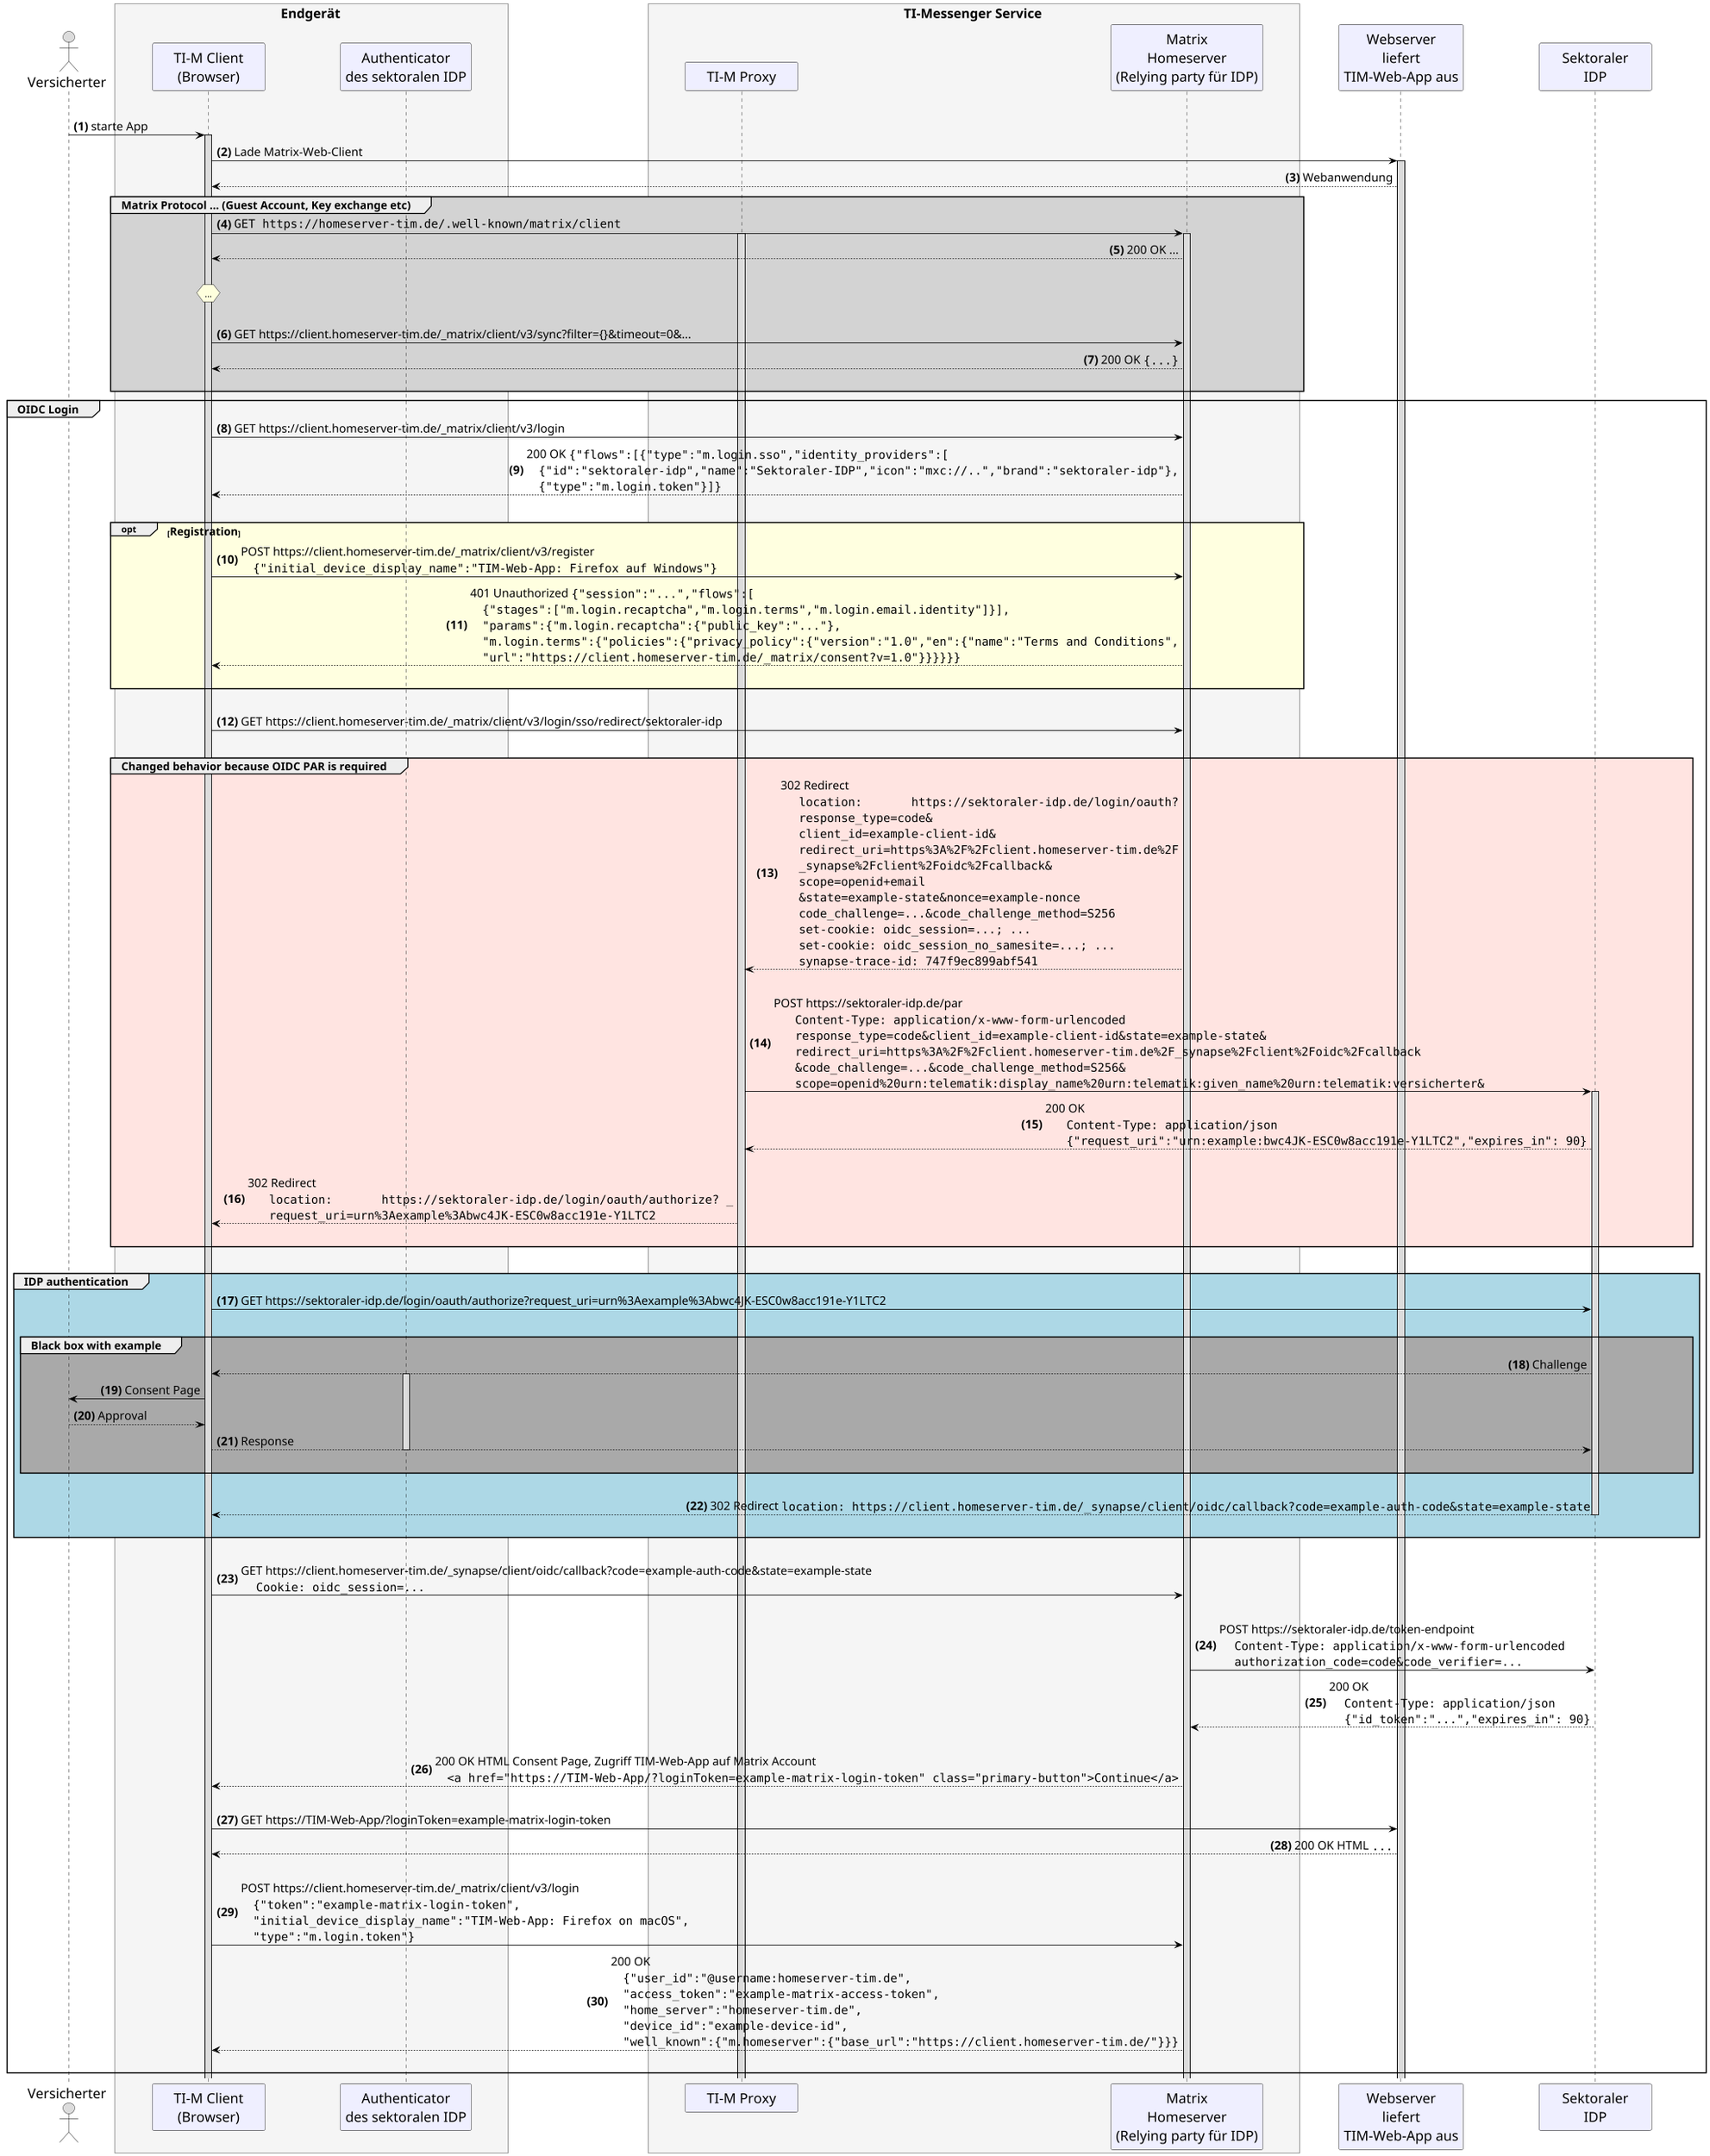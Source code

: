@startuml "TI-Messenger_OIDC_Login"
skinparam sequenceMessageAlign direction
skinparam WrapWidth 300
skinparam minClassWidth 150
skinparam BoxPadding 1
skinparam ParticipantPadding 50
skinparam sequenceReferenceHeaderBackgroundColor palegreen
scale max 2048 width

skinparam sequence {
ArrowColor black
ArrowFontSize 17
ActorBorderColor black
LifeLineBorderColor black
LifeLineBackgroundColor Gainsboro

ParticipantBorderColor Motivation
ParticipantBackgroundColor Motivation
ParticipantFontSize 20
ParticipantFontColor black
ParticipantBorderColor Black
ParticipantBackgroundColor MOTIVATION

ActorBackgroundColor Gainsboro
ActorFontColor black
ActorFontSize 20
}

autonumber "<b>(0)"

actor us as "Versicherter"
box <size:19>Endgerät</size> #WhiteSmoke
  participant app as "TI-M Client\n(Browser)"
  participant au as "Authenticator\ndes sektoralen IDP"
end box
box <size:19>TI-Messenger Service</size> #WhiteSmoke
  participant pr as "TI-M Proxy"
  participant hs as "Matrix\nHomeserver\n(Relying party für IDP)"
end box
participant mc as "Webserver\nliefert\nTIM-Web-App aus"
participant idp as "Sektoraler\nIDP"

|||

us -> app: starte App

activate app
  app -> mc: Lade Matrix-Web-Client
  activate mc
  mc --> app: Webanwendung
  group #LightGray <size:16>Matrix Protocol ... (Guest Account, Key exchange etc)</size>
    app -> hs:""GET https://homeserver-tim.de/.well-known/matrix/client""
    activate hs
    activate pr
    hs --> app: 200 OK ...
    |||
    hnote over app : ...
    |||
    app -> hs: GET https://client.homeserver-tim.de/_matrix/client/v3/sync?filter={}&timeout=0&...
    hs --> app: 200 OK ""{...}""
    |||
  end 'group
  group <size:16>OIDC Login</size>
    app -> hs: GET https://client.homeserver-tim.de/_matrix/client/v3/login
    hs --> app: 200 OK ""{"flows":[{"type":"m.login.sso","identity_providers":[""\n\
    ""{"id":"sektoraler-idp","name":"Sektoraler-IDP","icon":"mxc://..","brand":"sektoraler-idp"},""\n\
    ""{"type":"m.login.token"}]}""
    |||
    opt #LightYellow <size:16>Registration</size>
    app -> hs: POST https://client.homeserver-tim.de/_matrix/client/v3/register\n\
    ""{"initial_device_display_name":"TIM-Web-App: Firefox auf Windows"}""
    hs --> app: 401 Unauthorized ""{"session":"...","flows":[""\n\
    ""{"stages":["m.login.recaptcha","m.login.terms","m.login.email.identity"]}],""\n\
    """params":{"m.login.recaptcha":{"public_key":"..."},""\n\
    """m.login.terms":{"policies":{"privacy_policy":{"version":"1.0","en":{"name":"Terms and Conditions",""\n\
    """url":"https://client.homeserver-tim.de/_matrix/consent?v=1.0"}}}}}}""
    |||
    end 'opt
    |||
    app -> hs: GET https://client.homeserver-tim.de/_matrix/client/v3/login/sso/redirect/sektoraler-idp
    |||
    group #MistyRose <size:16>Changed behavior because OIDC PAR is required</size>
      hs --> pr: 302 Redirect\n\
      ""location:	https://sektoraler-idp.de/login/oauth?""\n\
      ""response_type=code&""\n\
      ""client_id=example-client-id&""\n\
      ""redirect_uri=https%3A%2F%2Fclient.homeserver-tim.de%2F""\n\
      ""_synapse%2Fclient%2Foidc%2Fcallback&""\n\
      ""scope=openid+email""\n\
      ""&state=example-state&nonce=example-nonce""\n\
      ""code_challenge=...&code_challenge_method=S256""\n\
      ""set-cookie: oidc_session=...; ...""\n\
      ""set-cookie: oidc_session_no_samesite=...; ...""\n\
      ""synapse-trace-id: 747f9ec899abf541""
      |||
      pr -> idp: POST https://sektoraler-idp.de/par\n\
       ""Content-Type: application/x-www-form-urlencoded""\n\
       ""response_type=code&client_id=example-client-id&state=example-state&""\n\
       ""redirect_uri=https%3A%2F%2Fclient.homeserver-tim.de%2F_synapse%2Fclient%2Foidc%2Fcallback""\n\
       ""&code_challenge=...&code_challenge_method=S256&""\n\
       ""scope=openid%20urn:telematik:display_name%20urn:telematik:given_name%20urn:telematik:versicherter&""
      activate idp
      idp --> pr: 200 OK\n\
       ""Content-Type: application/json""\n\
       ""{"request_uri":"urn:example:bwc4JK-ESC0w8acc191e-Y1LTC2","expires_in": 90}""
      |||
      pr --> app: 302 Redirect\n\
       ""location:	https://sektoraler-idp.de/login/oauth/authorize? _""\n\
       ""request_uri=urn%3Aexample%3Abwc4JK-ESC0w8acc191e-Y1LTC2""
      |||
    end 'group
    |||
    group #LightBlue <size:16>IDP authentication</size>
      app -> idp: GET	https://sektoraler-idp.de/login/oauth/authorize?request_uri=urn%3Aexample%3Abwc4JK-ESC0w8acc191e-Y1LTC2
      |||
      group #DarkGray <size:16>Black box with example</size>
        idp --> app: Challenge
        activate au
        app -> us: Consent Page
        us --> app: Approval
        app --> idp: Response
      deactivate au
      |||
      end 'group
      |||
      idp --> app: 302 Redirect ""location: https://client.homeserver-tim.de/_synapse/client/oidc/callback?code=example-auth-code&state=example-state""
      deactivate idp
      |||
    end 'group
    |||
    app -> hs: GET https://client.homeserver-tim.de/_synapse/client/oidc/callback?code=example-auth-code&state=example-state\n\
     ""Cookie: oidc_session=...""
    |||
    hs -> idp: POST https://sektoraler-idp.de/token-endpoint\n\
     ""Content-Type: application/x-www-form-urlencoded""\n\
     ""authorization_code=code&code_verifier=...""
    idp --> hs: 200 OK\n\
     ""Content-Type: application/json""\n\
     ""{"id_token":"...","expires_in": 90}""
    |||
    hs --> app: 200 OK HTML Consent Page, Zugriff TIM-Web-App auf Matrix Account\n\
    ""<a href="https://TIM-Web-App/?loginToken=example-matrix-login-token" class="primary-button">Continue</a>""
    |||
    app -> mc: GET https://TIM-Web-App/?loginToken=example-matrix-login-token
    mc --> app: 200 OK HTML ""...""
    |||
    app -> hs: POST https://client.homeserver-tim.de/_matrix/client/v3/login\n\
    ""{"token":"example-matrix-login-token",""\n\
    """initial_device_display_name":"TIM-Web-App: Firefox on macOS",""\n\
    """type":"m.login.token"}""
    hs --> app: 200 OK\n\
    ""{"user_id":"@username:homeserver-tim.de",""\n\
    """access_token":"example-matrix-access-token",""\n\
    """home_server":"homeserver-tim.de",""\n\
    """device_id":"example-device-id",""\n\
    """well_known":{"m.homeserver":{"base_url":"https://client.homeserver-tim.de/"}}}""
    |||
  end 'group
@enduml

